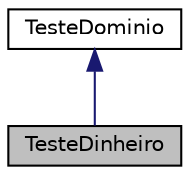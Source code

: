 digraph "TesteDinheiro"
{
 // LATEX_PDF_SIZE
  edge [fontname="Helvetica",fontsize="10",labelfontname="Helvetica",labelfontsize="10"];
  node [fontname="Helvetica",fontsize="10",shape=record];
  Node1 [label="TesteDinheiro",height=0.2,width=0.4,color="black", fillcolor="grey75", style="filled", fontcolor="black",tooltip="Classe para testar o dominio Dinheiro."];
  Node2 -> Node1 [dir="back",color="midnightblue",fontsize="10",style="solid"];
  Node2 [label="TesteDominio",height=0.2,width=0.4,color="black", fillcolor="white", style="filled",URL="$classTesteDominio.html",tooltip="Classe abstrata que representa um teste de dominio generico."];
}

